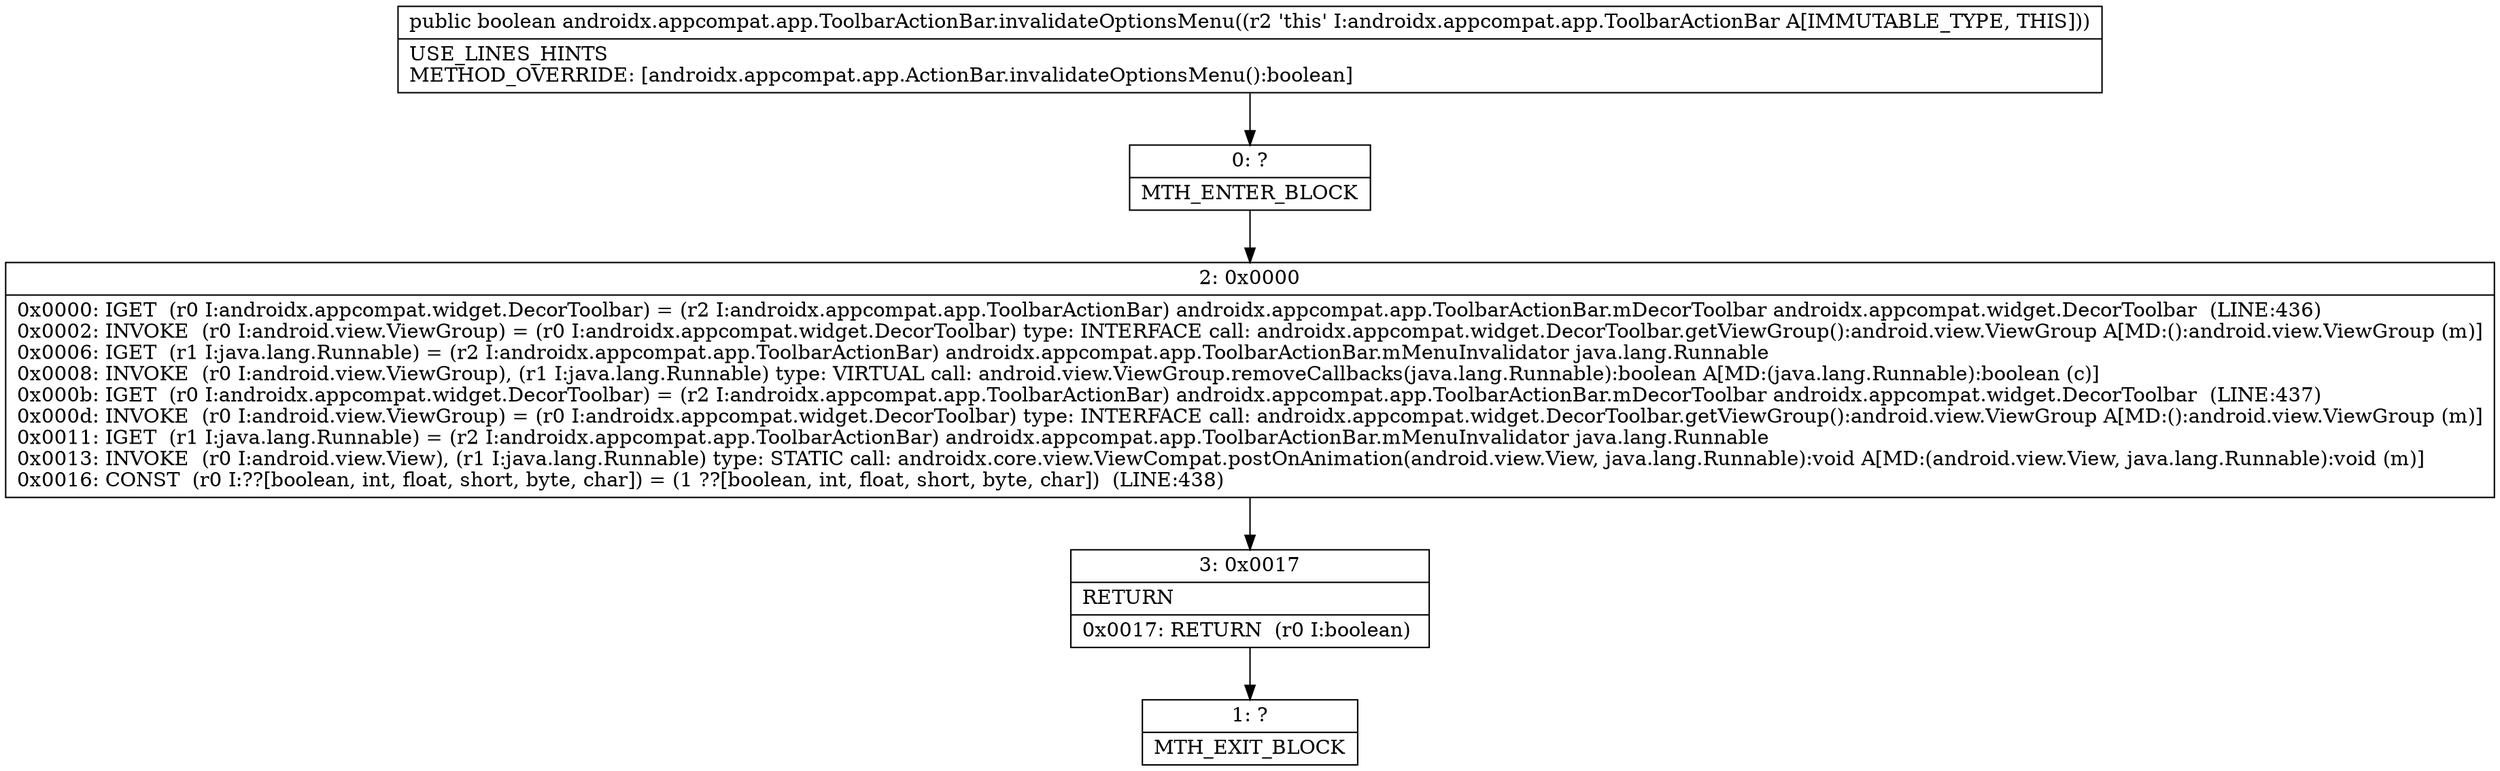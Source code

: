 digraph "CFG forandroidx.appcompat.app.ToolbarActionBar.invalidateOptionsMenu()Z" {
Node_0 [shape=record,label="{0\:\ ?|MTH_ENTER_BLOCK\l}"];
Node_2 [shape=record,label="{2\:\ 0x0000|0x0000: IGET  (r0 I:androidx.appcompat.widget.DecorToolbar) = (r2 I:androidx.appcompat.app.ToolbarActionBar) androidx.appcompat.app.ToolbarActionBar.mDecorToolbar androidx.appcompat.widget.DecorToolbar  (LINE:436)\l0x0002: INVOKE  (r0 I:android.view.ViewGroup) = (r0 I:androidx.appcompat.widget.DecorToolbar) type: INTERFACE call: androidx.appcompat.widget.DecorToolbar.getViewGroup():android.view.ViewGroup A[MD:():android.view.ViewGroup (m)]\l0x0006: IGET  (r1 I:java.lang.Runnable) = (r2 I:androidx.appcompat.app.ToolbarActionBar) androidx.appcompat.app.ToolbarActionBar.mMenuInvalidator java.lang.Runnable \l0x0008: INVOKE  (r0 I:android.view.ViewGroup), (r1 I:java.lang.Runnable) type: VIRTUAL call: android.view.ViewGroup.removeCallbacks(java.lang.Runnable):boolean A[MD:(java.lang.Runnable):boolean (c)]\l0x000b: IGET  (r0 I:androidx.appcompat.widget.DecorToolbar) = (r2 I:androidx.appcompat.app.ToolbarActionBar) androidx.appcompat.app.ToolbarActionBar.mDecorToolbar androidx.appcompat.widget.DecorToolbar  (LINE:437)\l0x000d: INVOKE  (r0 I:android.view.ViewGroup) = (r0 I:androidx.appcompat.widget.DecorToolbar) type: INTERFACE call: androidx.appcompat.widget.DecorToolbar.getViewGroup():android.view.ViewGroup A[MD:():android.view.ViewGroup (m)]\l0x0011: IGET  (r1 I:java.lang.Runnable) = (r2 I:androidx.appcompat.app.ToolbarActionBar) androidx.appcompat.app.ToolbarActionBar.mMenuInvalidator java.lang.Runnable \l0x0013: INVOKE  (r0 I:android.view.View), (r1 I:java.lang.Runnable) type: STATIC call: androidx.core.view.ViewCompat.postOnAnimation(android.view.View, java.lang.Runnable):void A[MD:(android.view.View, java.lang.Runnable):void (m)]\l0x0016: CONST  (r0 I:??[boolean, int, float, short, byte, char]) = (1 ??[boolean, int, float, short, byte, char])  (LINE:438)\l}"];
Node_3 [shape=record,label="{3\:\ 0x0017|RETURN\l|0x0017: RETURN  (r0 I:boolean) \l}"];
Node_1 [shape=record,label="{1\:\ ?|MTH_EXIT_BLOCK\l}"];
MethodNode[shape=record,label="{public boolean androidx.appcompat.app.ToolbarActionBar.invalidateOptionsMenu((r2 'this' I:androidx.appcompat.app.ToolbarActionBar A[IMMUTABLE_TYPE, THIS]))  | USE_LINES_HINTS\lMETHOD_OVERRIDE: [androidx.appcompat.app.ActionBar.invalidateOptionsMenu():boolean]\l}"];
MethodNode -> Node_0;Node_0 -> Node_2;
Node_2 -> Node_3;
Node_3 -> Node_1;
}

